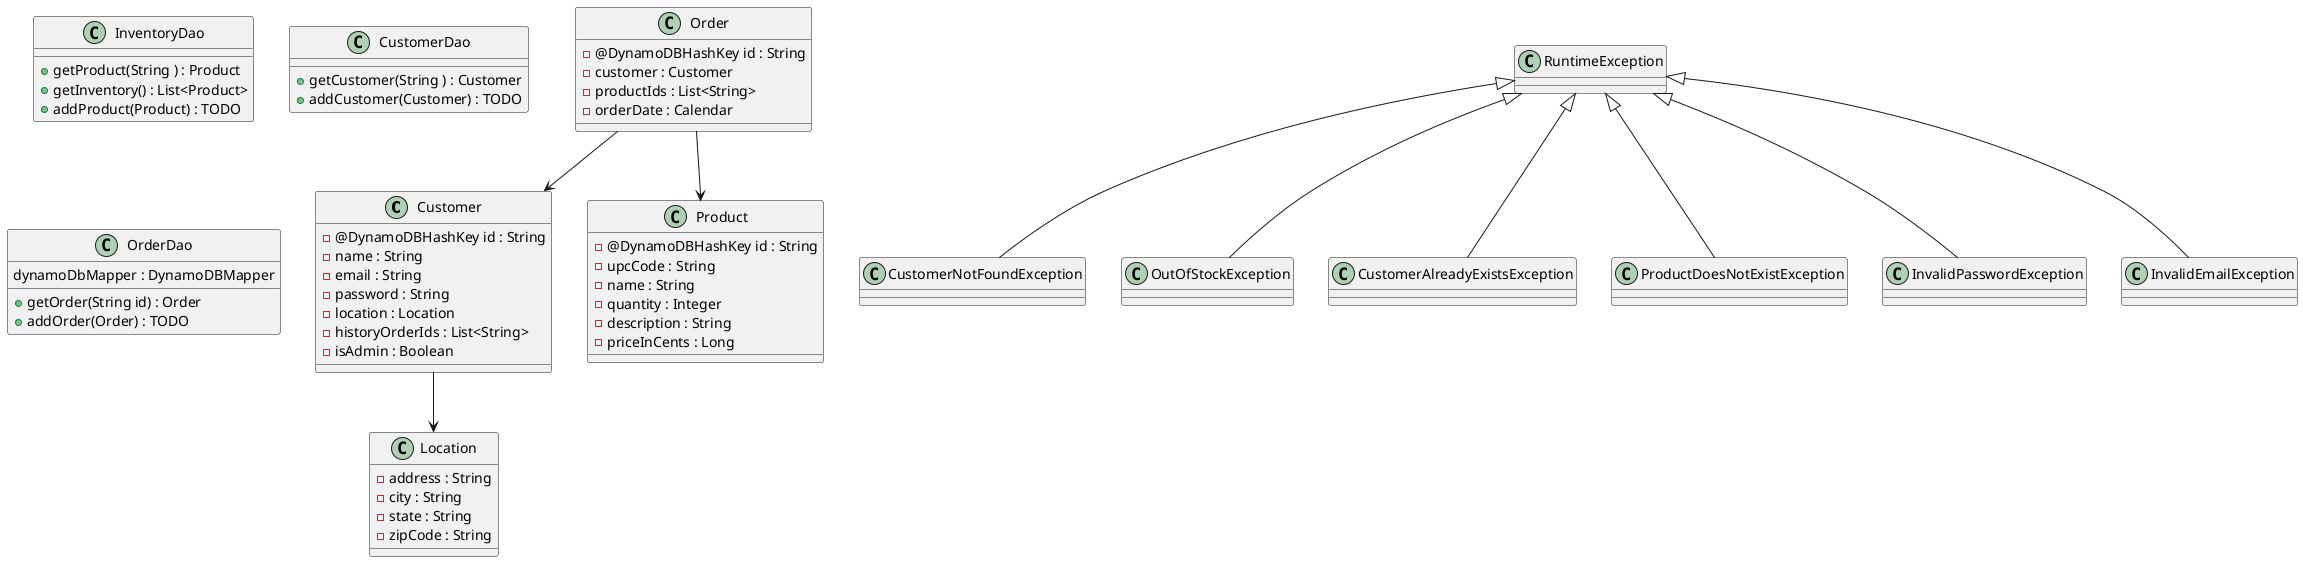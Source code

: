 @startuml


' Changed Existing User to Customer for simplicity in naming other classes -Jackson
class Customer {
-@DynamoDBHashKey id : String
-name : String
-email : String
-password : String
-location : Location
-historyOrderIds : List<String>
-isAdmin : Boolean
}

class Order{
- @DynamoDBHashKey id : String
-customer : Customer
-productIds : List<String>
-orderDate : Calendar
}

class Product{
-@DynamoDBHashKey id : String
-upcCode : String
-name : String
-quantity : Integer
-description : String
-priceInCents : Long
}

class Location{
-address : String
-city : String
-state : String
-zipCode : String
}

class InventoryDao {
+getProduct(String ) : Product
+getInventory() : List<Product>
+addProduct(Product) : TODO

}

class CustomerDao {
+getCustomer(String ) : Customer
+addCustomer(Customer) : TODO
}

class OrderDao {
dynamoDbMapper : DynamoDBMapper
+getOrder(String id) : Order
+addOrder(Order) : TODO
}

class CustomerNotFoundException extends RuntimeException{
}

class OutOfStockException extends RuntimeException{
}

class CustomerAlreadyExistsException extends RuntimeException{
}

class ProductDoesNotExistException extends RuntimeException{
}

class InvalidPasswordException extends RuntimeException{
}

class InvalidEmailException extends RuntimeException{
}


Customer --> Location
Order --> Customer
Order--> Product



@enduml

class ProductModel{

}
class OrderModel{
}
class ExistingCustomerModel{
-id : String
-name : String
-email : String
-location : Location
-historyOrderIds : List<String>
-isAdmin : Boolean
}